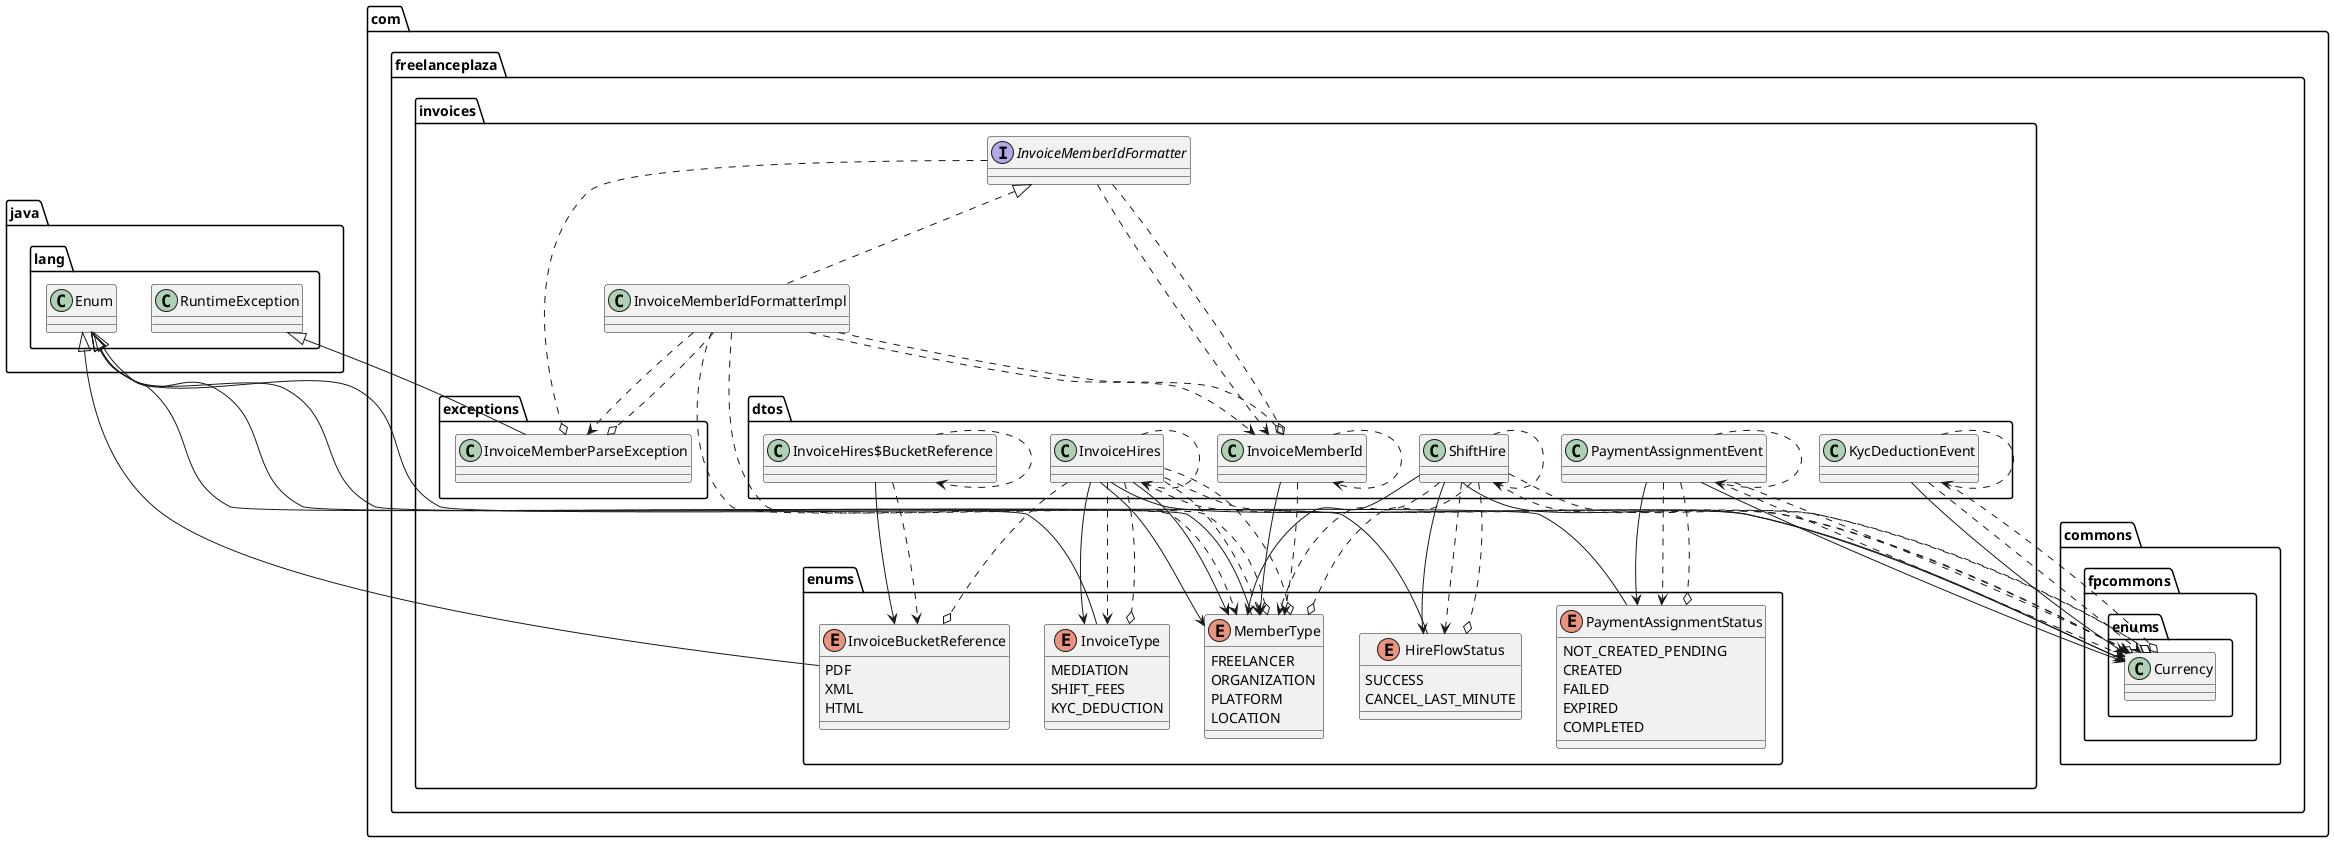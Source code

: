 @startuml
'https://plantuml.com/class-diagram

' GENERATE CLASS DIAGRAM ===========
' Generator       : it.brunasti.java.diagrammer.ClassDiagrammer
' Path            : [/Users/paolo/Work/Tadaah/fp-backend-commons/fp-commons-invoice/build/classes/java/main]
' Java Files Path : [/Users/paolo/Work/Tadaah/fp-backend-commons/fp-commons-invoice/src/main/java/]
' Configuration   : [/Users/paolo/IdeaProjects/mine/java-diagrammer/temp/tadaah/config.json]
' Generated at    : Fri Jan 17 09:59:02 CET 2025



' CLASSES =======
enum com.freelanceplaza.invoices.enums.InvoiceBucketReference{
  PDF
  XML
  HTML
}
class com.freelanceplaza.invoices.dtos.InvoiceHires
class com.freelanceplaza.invoices.InvoiceMemberIdFormatterImpl
enum com.freelanceplaza.invoices.enums.PaymentAssignmentStatus{
  NOT_CREATED_PENDING
  CREATED
  FAILED
  EXPIRED
  COMPLETED
}
class com.freelanceplaza.invoices.dtos.ShiftHire
class com.freelanceplaza.invoices.exceptions.InvoiceMemberParseException
interface com.freelanceplaza.invoices.InvoiceMemberIdFormatter
class com.freelanceplaza.invoices.dtos.InvoiceMemberId
enum com.freelanceplaza.invoices.enums.HireFlowStatus{
  SUCCESS
  CANCEL_LAST_MINUTE
}
class com.freelanceplaza.invoices.dtos.InvoiceHires$BucketReference
enum com.freelanceplaza.invoices.enums.InvoiceType{
  MEDIATION
  SHIFT_FEES
  KYC_DEDUCTION
}
enum com.freelanceplaza.invoices.enums.MemberType{
  FREELANCER
  ORGANIZATION
  PLATFORM
  LOCATION
}
class com.freelanceplaza.invoices.dtos.KycDeductionEvent
class com.freelanceplaza.invoices.dtos.PaymentAssignmentEvent

' INHERITANCES =======
java.lang.Enum <|-- com.freelanceplaza.invoices.enums.InvoiceBucketReference
java.lang.Enum <|-- com.freelanceplaza.invoices.enums.PaymentAssignmentStatus
java.lang.RuntimeException <|-- com.freelanceplaza.invoices.exceptions.InvoiceMemberParseException
java.lang.Enum <|-- com.freelanceplaza.invoices.enums.HireFlowStatus
java.lang.Enum <|-- com.freelanceplaza.invoices.enums.InvoiceType
java.lang.Enum <|-- com.freelanceplaza.invoices.enums.MemberType

' IMPLEMENT INTERFACE =======
com.freelanceplaza.invoices.InvoiceMemberIdFormatter <|.. com.freelanceplaza.invoices.InvoiceMemberIdFormatterImpl

' FIELDS =======
com.freelanceplaza.invoices.dtos.InvoiceHires --> com.freelanceplaza.invoices.enums.MemberType
com.freelanceplaza.invoices.dtos.InvoiceHires --> com.freelanceplaza.invoices.enums.MemberType
com.freelanceplaza.invoices.dtos.InvoiceHires --> com.freelanceplaza.commons.fpcommons.enums.Currency
com.freelanceplaza.invoices.dtos.InvoiceHires --> com.freelanceplaza.invoices.enums.InvoiceType
com.freelanceplaza.invoices.dtos.ShiftHire --> com.freelanceplaza.invoices.enums.MemberType
com.freelanceplaza.invoices.dtos.ShiftHire --> com.freelanceplaza.commons.fpcommons.enums.Currency
com.freelanceplaza.invoices.dtos.ShiftHire --> com.freelanceplaza.invoices.enums.HireFlowStatus
com.freelanceplaza.invoices.dtos.InvoiceMemberId --> com.freelanceplaza.invoices.enums.MemberType
com.freelanceplaza.invoices.dtos.InvoiceHires$BucketReference --> com.freelanceplaza.invoices.enums.InvoiceBucketReference
com.freelanceplaza.invoices.dtos.KycDeductionEvent --> com.freelanceplaza.commons.fpcommons.enums.Currency
com.freelanceplaza.invoices.dtos.PaymentAssignmentEvent --> com.freelanceplaza.commons.fpcommons.enums.Currency
com.freelanceplaza.invoices.dtos.PaymentAssignmentEvent --> com.freelanceplaza.invoices.enums.PaymentAssignmentStatus

' USES =======
com.freelanceplaza.invoices.dtos.InvoiceHires ..> com.freelanceplaza.invoices.enums.MemberType
com.freelanceplaza.invoices.dtos.InvoiceHires ..> com.freelanceplaza.commons.fpcommons.enums.Currency
com.freelanceplaza.invoices.dtos.InvoiceHires ..> com.freelanceplaza.invoices.enums.InvoiceType
com.freelanceplaza.invoices.dtos.InvoiceHires ..> com.freelanceplaza.invoices.dtos.InvoiceHires
com.freelanceplaza.invoices.InvoiceMemberIdFormatterImpl ..> com.freelanceplaza.invoices.dtos.InvoiceMemberId
com.freelanceplaza.invoices.InvoiceMemberIdFormatterImpl ..> com.freelanceplaza.invoices.exceptions.InvoiceMemberParseException
com.freelanceplaza.invoices.InvoiceMemberIdFormatterImpl ..> com.freelanceplaza.invoices.enums.MemberType
com.freelanceplaza.invoices.dtos.ShiftHire ..> com.freelanceplaza.invoices.dtos.ShiftHire
com.freelanceplaza.invoices.dtos.ShiftHire ..> com.freelanceplaza.invoices.enums.MemberType
com.freelanceplaza.invoices.dtos.ShiftHire ..> com.freelanceplaza.commons.fpcommons.enums.Currency
com.freelanceplaza.invoices.dtos.ShiftHire ..> com.freelanceplaza.invoices.enums.HireFlowStatus
com.freelanceplaza.invoices.InvoiceMemberIdFormatter ..> com.freelanceplaza.invoices.dtos.InvoiceMemberId
com.freelanceplaza.invoices.dtos.InvoiceMemberId ..> com.freelanceplaza.invoices.enums.MemberType
com.freelanceplaza.invoices.dtos.InvoiceMemberId ..> com.freelanceplaza.invoices.dtos.InvoiceMemberId
com.freelanceplaza.invoices.dtos.InvoiceHires$BucketReference ..> com.freelanceplaza.invoices.enums.InvoiceBucketReference
com.freelanceplaza.invoices.dtos.InvoiceHires$BucketReference ..> com.freelanceplaza.invoices.dtos.InvoiceHires$BucketReference
com.freelanceplaza.invoices.dtos.KycDeductionEvent ..> com.freelanceplaza.commons.fpcommons.enums.Currency
com.freelanceplaza.invoices.dtos.KycDeductionEvent ..> com.freelanceplaza.invoices.dtos.KycDeductionEvent
com.freelanceplaza.invoices.dtos.PaymentAssignmentEvent ..> com.freelanceplaza.commons.fpcommons.enums.Currency
com.freelanceplaza.invoices.dtos.PaymentAssignmentEvent ..> com.freelanceplaza.invoices.enums.PaymentAssignmentStatus
com.freelanceplaza.invoices.dtos.PaymentAssignmentEvent ..> com.freelanceplaza.invoices.dtos.PaymentAssignmentEvent

' IMPORTS =======
' Java Files Path : /Users/paolo/Work/Tadaah/fp-backend-commons/fp-commons-invoice/src/main/java/
' com.freelanceplaza.invoices.enums.InvoiceBucketReference

' com.freelanceplaza.invoices.dtos.InvoiceHires
com.freelanceplaza.invoices.dtos.InvoiceHires ..o com.freelanceplaza.invoices.enums.InvoiceBucketReference
com.freelanceplaza.invoices.dtos.InvoiceHires ..o com.freelanceplaza.commons.fpcommons.enums.Currency
com.freelanceplaza.invoices.dtos.InvoiceHires ..o com.freelanceplaza.invoices.enums.MemberType
com.freelanceplaza.invoices.dtos.InvoiceHires ..o com.freelanceplaza.invoices.enums.InvoiceType

' com.freelanceplaza.invoices.InvoiceMemberIdFormatterImpl
com.freelanceplaza.invoices.InvoiceMemberIdFormatterImpl ..o com.freelanceplaza.invoices.enums.MemberType
com.freelanceplaza.invoices.InvoiceMemberIdFormatterImpl ..o com.freelanceplaza.invoices.exceptions.InvoiceMemberParseException
com.freelanceplaza.invoices.InvoiceMemberIdFormatterImpl ..o com.freelanceplaza.invoices.dtos.InvoiceMemberId

' com.freelanceplaza.invoices.enums.PaymentAssignmentStatus

' com.freelanceplaza.invoices.dtos.ShiftHire
com.freelanceplaza.invoices.dtos.ShiftHire ..o com.freelanceplaza.commons.fpcommons.enums.Currency
com.freelanceplaza.invoices.dtos.ShiftHire ..o com.freelanceplaza.invoices.enums.MemberType
com.freelanceplaza.invoices.dtos.ShiftHire ..o com.freelanceplaza.invoices.enums.HireFlowStatus

' com.freelanceplaza.invoices.exceptions.InvoiceMemberParseException

' com.freelanceplaza.invoices.InvoiceMemberIdFormatter
com.freelanceplaza.invoices.InvoiceMemberIdFormatter ..o com.freelanceplaza.invoices.exceptions.InvoiceMemberParseException
com.freelanceplaza.invoices.InvoiceMemberIdFormatter ..o com.freelanceplaza.invoices.dtos.InvoiceMemberId

' com.freelanceplaza.invoices.dtos.InvoiceMemberId

' com.freelanceplaza.invoices.enums.HireFlowStatus

' com.freelanceplaza.invoices.dtos.InvoiceHires$BucketReference

' com.freelanceplaza.invoices.enums.InvoiceType

' com.freelanceplaza.invoices.enums.MemberType

' com.freelanceplaza.invoices.dtos.KycDeductionEvent
com.freelanceplaza.invoices.dtos.KycDeductionEvent ..o com.freelanceplaza.commons.fpcommons.enums.Currency

' com.freelanceplaza.invoices.dtos.PaymentAssignmentEvent
com.freelanceplaza.invoices.dtos.PaymentAssignmentEvent ..o com.freelanceplaza.commons.fpcommons.enums.Currency
com.freelanceplaza.invoices.dtos.PaymentAssignmentEvent ..o com.freelanceplaza.invoices.enums.PaymentAssignmentStatus



@enduml
